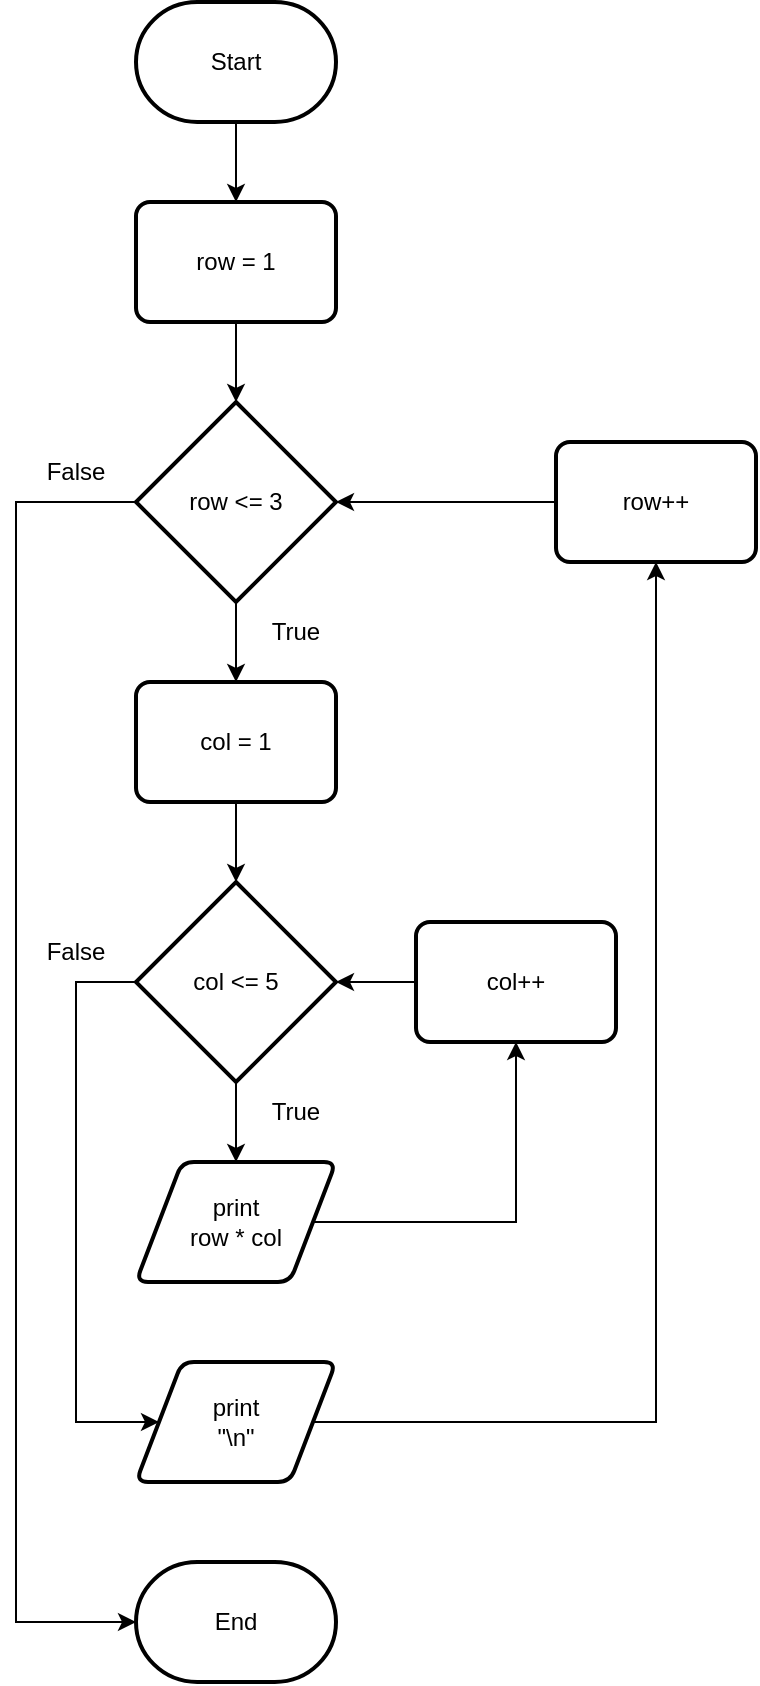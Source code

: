 <mxfile version="21.2.3" type="device">
  <diagram name="Page-1" id="1rfseUxClpkkoTdwEQ6H">
    <mxGraphModel dx="1434" dy="731" grid="1" gridSize="10" guides="1" tooltips="1" connect="1" arrows="1" fold="1" page="1" pageScale="1" pageWidth="1200" pageHeight="1600" math="0" shadow="0">
      <root>
        <mxCell id="0" />
        <mxCell id="1" parent="0" />
        <mxCell id="x7yo1bF5Ih4Q695Gc91e-102" value="" style="edgeStyle=orthogonalEdgeStyle;rounded=0;orthogonalLoop=1;jettySize=auto;html=1;" parent="1" source="x7yo1bF5Ih4Q695Gc91e-1" target="x7yo1bF5Ih4Q695Gc91e-85" edge="1">
          <mxGeometry relative="1" as="geometry" />
        </mxCell>
        <mxCell id="x7yo1bF5Ih4Q695Gc91e-1" value="&lt;div&gt;Start&lt;/div&gt;" style="strokeWidth=2;html=1;shape=mxgraph.flowchart.terminator;whiteSpace=wrap;" parent="1" vertex="1">
          <mxGeometry x="550" y="40" width="100" height="60" as="geometry" />
        </mxCell>
        <mxCell id="x7yo1bF5Ih4Q695Gc91e-21" value="&lt;div&gt;End&lt;/div&gt;" style="strokeWidth=2;html=1;shape=mxgraph.flowchart.terminator;whiteSpace=wrap;" parent="1" vertex="1">
          <mxGeometry x="550" y="820" width="100" height="60" as="geometry" />
        </mxCell>
        <mxCell id="x7yo1bF5Ih4Q695Gc91e-103" value="" style="edgeStyle=orthogonalEdgeStyle;rounded=0;orthogonalLoop=1;jettySize=auto;html=1;" parent="1" source="x7yo1bF5Ih4Q695Gc91e-85" target="x7yo1bF5Ih4Q695Gc91e-86" edge="1">
          <mxGeometry relative="1" as="geometry" />
        </mxCell>
        <mxCell id="x7yo1bF5Ih4Q695Gc91e-85" value="row = 1" style="rounded=1;whiteSpace=wrap;html=1;absoluteArcSize=1;arcSize=14;strokeWidth=2;" parent="1" vertex="1">
          <mxGeometry x="550" y="140" width="100" height="60" as="geometry" />
        </mxCell>
        <mxCell id="x7yo1bF5Ih4Q695Gc91e-98" value="" style="edgeStyle=orthogonalEdgeStyle;rounded=0;orthogonalLoop=1;jettySize=auto;html=1;" parent="1" source="x7yo1bF5Ih4Q695Gc91e-86" target="x7yo1bF5Ih4Q695Gc91e-87" edge="1">
          <mxGeometry relative="1" as="geometry" />
        </mxCell>
        <mxCell id="x7yo1bF5Ih4Q695Gc91e-101" style="edgeStyle=orthogonalEdgeStyle;rounded=0;orthogonalLoop=1;jettySize=auto;html=1;exitX=0;exitY=0.5;exitDx=0;exitDy=0;exitPerimeter=0;entryX=0;entryY=0.5;entryDx=0;entryDy=0;entryPerimeter=0;" parent="1" source="x7yo1bF5Ih4Q695Gc91e-86" target="x7yo1bF5Ih4Q695Gc91e-21" edge="1">
          <mxGeometry relative="1" as="geometry">
            <Array as="points">
              <mxPoint x="490" y="290" />
              <mxPoint x="490" y="850" />
            </Array>
          </mxGeometry>
        </mxCell>
        <mxCell id="x7yo1bF5Ih4Q695Gc91e-86" value="row &amp;lt;= 3" style="strokeWidth=2;html=1;shape=mxgraph.flowchart.decision;whiteSpace=wrap;" parent="1" vertex="1">
          <mxGeometry x="550" y="240" width="100" height="100" as="geometry" />
        </mxCell>
        <mxCell id="x7yo1bF5Ih4Q695Gc91e-99" value="" style="edgeStyle=orthogonalEdgeStyle;rounded=0;orthogonalLoop=1;jettySize=auto;html=1;" parent="1" source="x7yo1bF5Ih4Q695Gc91e-87" target="x7yo1bF5Ih4Q695Gc91e-88" edge="1">
          <mxGeometry relative="1" as="geometry" />
        </mxCell>
        <mxCell id="x7yo1bF5Ih4Q695Gc91e-87" value="col = 1" style="rounded=1;whiteSpace=wrap;html=1;absoluteArcSize=1;arcSize=14;strokeWidth=2;" parent="1" vertex="1">
          <mxGeometry x="550" y="380" width="100" height="60" as="geometry" />
        </mxCell>
        <mxCell id="x7yo1bF5Ih4Q695Gc91e-93" value="" style="edgeStyle=orthogonalEdgeStyle;rounded=0;orthogonalLoop=1;jettySize=auto;html=1;" parent="1" source="x7yo1bF5Ih4Q695Gc91e-88" target="x7yo1bF5Ih4Q695Gc91e-89" edge="1">
          <mxGeometry relative="1" as="geometry" />
        </mxCell>
        <mxCell id="x7yo1bF5Ih4Q695Gc91e-100" style="edgeStyle=orthogonalEdgeStyle;rounded=0;orthogonalLoop=1;jettySize=auto;html=1;exitX=0;exitY=0.5;exitDx=0;exitDy=0;exitPerimeter=0;entryX=0;entryY=0.5;entryDx=0;entryDy=0;" parent="1" source="x7yo1bF5Ih4Q695Gc91e-88" target="x7yo1bF5Ih4Q695Gc91e-94" edge="1">
          <mxGeometry relative="1" as="geometry">
            <Array as="points">
              <mxPoint x="520" y="530" />
              <mxPoint x="520" y="750" />
            </Array>
          </mxGeometry>
        </mxCell>
        <mxCell id="x7yo1bF5Ih4Q695Gc91e-88" value="col &amp;lt;= 5" style="strokeWidth=2;html=1;shape=mxgraph.flowchart.decision;whiteSpace=wrap;" parent="1" vertex="1">
          <mxGeometry x="550" y="480" width="100" height="100" as="geometry" />
        </mxCell>
        <mxCell id="x7yo1bF5Ih4Q695Gc91e-91" style="edgeStyle=orthogonalEdgeStyle;rounded=0;orthogonalLoop=1;jettySize=auto;html=1;exitX=1;exitY=0.5;exitDx=0;exitDy=0;entryX=0.5;entryY=1;entryDx=0;entryDy=0;" parent="1" source="x7yo1bF5Ih4Q695Gc91e-89" target="x7yo1bF5Ih4Q695Gc91e-90" edge="1">
          <mxGeometry relative="1" as="geometry" />
        </mxCell>
        <mxCell id="x7yo1bF5Ih4Q695Gc91e-89" value="&lt;div&gt;print&lt;/div&gt;&lt;div&gt;row * col&lt;br&gt;&lt;/div&gt;" style="shape=parallelogram;html=1;strokeWidth=2;perimeter=parallelogramPerimeter;whiteSpace=wrap;rounded=1;arcSize=12;size=0.23;" parent="1" vertex="1">
          <mxGeometry x="550" y="620" width="100" height="60" as="geometry" />
        </mxCell>
        <mxCell id="x7yo1bF5Ih4Q695Gc91e-92" value="" style="edgeStyle=orthogonalEdgeStyle;rounded=0;orthogonalLoop=1;jettySize=auto;html=1;" parent="1" source="x7yo1bF5Ih4Q695Gc91e-90" target="x7yo1bF5Ih4Q695Gc91e-88" edge="1">
          <mxGeometry relative="1" as="geometry" />
        </mxCell>
        <mxCell id="x7yo1bF5Ih4Q695Gc91e-90" value="col++" style="rounded=1;whiteSpace=wrap;html=1;absoluteArcSize=1;arcSize=14;strokeWidth=2;" parent="1" vertex="1">
          <mxGeometry x="690" y="500" width="100" height="60" as="geometry" />
        </mxCell>
        <mxCell id="x7yo1bF5Ih4Q695Gc91e-96" style="edgeStyle=orthogonalEdgeStyle;rounded=0;orthogonalLoop=1;jettySize=auto;html=1;exitX=1;exitY=0.5;exitDx=0;exitDy=0;entryX=0.5;entryY=1;entryDx=0;entryDy=0;" parent="1" source="x7yo1bF5Ih4Q695Gc91e-94" target="x7yo1bF5Ih4Q695Gc91e-95" edge="1">
          <mxGeometry relative="1" as="geometry" />
        </mxCell>
        <mxCell id="x7yo1bF5Ih4Q695Gc91e-94" value="&lt;div&gt;print&lt;/div&gt;&lt;div&gt;&quot;\n&quot;&lt;br&gt;&lt;/div&gt;" style="shape=parallelogram;html=1;strokeWidth=2;perimeter=parallelogramPerimeter;whiteSpace=wrap;rounded=1;arcSize=12;size=0.23;" parent="1" vertex="1">
          <mxGeometry x="550" y="720" width="100" height="60" as="geometry" />
        </mxCell>
        <mxCell id="x7yo1bF5Ih4Q695Gc91e-97" style="edgeStyle=orthogonalEdgeStyle;rounded=0;orthogonalLoop=1;jettySize=auto;html=1;exitX=0;exitY=0.5;exitDx=0;exitDy=0;entryX=1;entryY=0.5;entryDx=0;entryDy=0;entryPerimeter=0;" parent="1" source="x7yo1bF5Ih4Q695Gc91e-95" target="x7yo1bF5Ih4Q695Gc91e-86" edge="1">
          <mxGeometry relative="1" as="geometry" />
        </mxCell>
        <mxCell id="x7yo1bF5Ih4Q695Gc91e-95" value="row++" style="rounded=1;whiteSpace=wrap;html=1;absoluteArcSize=1;arcSize=14;strokeWidth=2;" parent="1" vertex="1">
          <mxGeometry x="760" y="260" width="100" height="60" as="geometry" />
        </mxCell>
        <mxCell id="0bMdmpgsaER31GpD7Cub-1" value="True" style="text;html=1;strokeColor=none;fillColor=none;align=center;verticalAlign=middle;whiteSpace=wrap;rounded=0;" vertex="1" parent="1">
          <mxGeometry x="600" y="340" width="60" height="30" as="geometry" />
        </mxCell>
        <mxCell id="0bMdmpgsaER31GpD7Cub-2" value="True" style="text;html=1;strokeColor=none;fillColor=none;align=center;verticalAlign=middle;whiteSpace=wrap;rounded=0;" vertex="1" parent="1">
          <mxGeometry x="600" y="580" width="60" height="30" as="geometry" />
        </mxCell>
        <mxCell id="0bMdmpgsaER31GpD7Cub-3" value="False" style="text;html=1;strokeColor=none;fillColor=none;align=center;verticalAlign=middle;whiteSpace=wrap;rounded=0;" vertex="1" parent="1">
          <mxGeometry x="490" y="500" width="60" height="30" as="geometry" />
        </mxCell>
        <mxCell id="0bMdmpgsaER31GpD7Cub-4" value="False" style="text;html=1;strokeColor=none;fillColor=none;align=center;verticalAlign=middle;whiteSpace=wrap;rounded=0;" vertex="1" parent="1">
          <mxGeometry x="490" y="260" width="60" height="30" as="geometry" />
        </mxCell>
      </root>
    </mxGraphModel>
  </diagram>
</mxfile>
